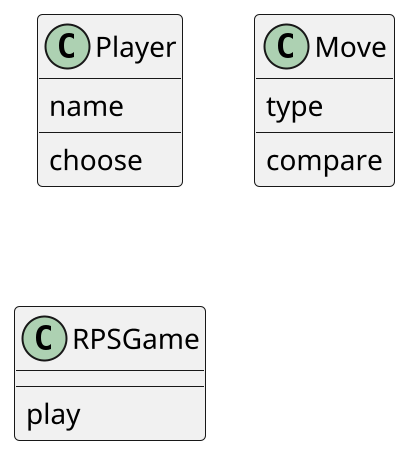 ' Narrative description of rock-paper-scissors
' P1 and P2 simultaneously display r, p, or s
' winner: r beats s beats p beats r
' same is tie

' nouns: player, move, rule
' verbs: move, choose, compare

@startuml
scale 2
class Player {
  {field} name 
  {method} choose
}

class Move {
  {field} type 
  {method} compare 
}

' Orchestration engine
class RPSGame {
  {method} play  
}
@enduml
